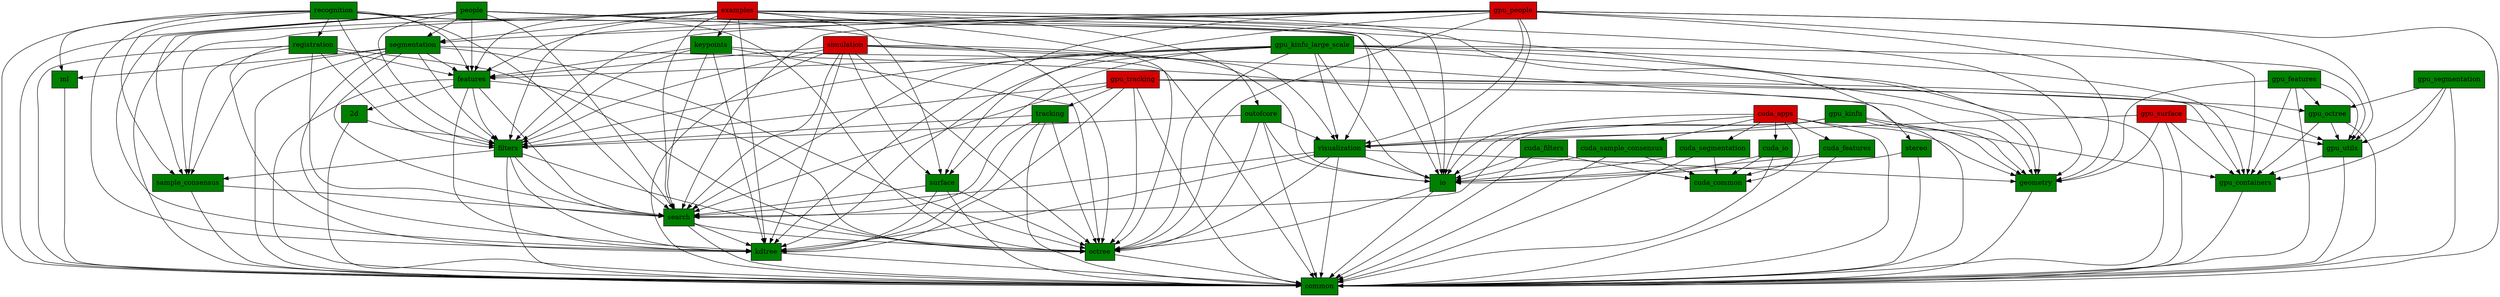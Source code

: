 digraph pcl {
  "common" [style="filled" fillcolor="#008000" shape="box"];
   "kdtree" [style="filled" fillcolor="#008000" shape="box"];
   "kdtree" -> "common";
  "octree" [style="filled" fillcolor="#008000" shape="box"];
   "octree" -> "common";
  "search" [style="filled" fillcolor="#008000" shape="box"];
   "search" -> "common";
  "search" -> "kdtree";
  "search" -> "octree";
  "sample_consensus" [style="filled" fillcolor="#008000" shape="box"];
   "sample_consensus" -> "common";
  "sample_consensus" -> "search";
  "filters" [style="filled" fillcolor="#008000" shape="box"];
   "filters" -> "common";
  "filters" -> "sample_consensus";
  "filters" -> "search";
  "filters" -> "kdtree";
  "filters" -> "octree";
  "2d" [style="filled" fillcolor="#008000" shape="box"];
   "2d" -> "common";
  "2d" -> "filters";
  "geometry" [style="filled" fillcolor="#008000" shape="box"];
   "geometry" -> "common";
  "io" [style="filled" fillcolor="#008000" shape="box"];
   "io" -> "common";
  "io" -> "octree";
  "features" [style="filled" fillcolor="#008000" shape="box"];
   "features" -> "common";
  "features" -> "search";
  "features" -> "kdtree";
  "features" -> "octree";
  "features" -> "filters";
  "features" -> "2d";
  "ml" [style="filled" fillcolor="#008000" shape="box"];
   "ml" -> "common";
  "segmentation" [style="filled" fillcolor="#008000" shape="box"];
   "segmentation" -> "common";
  "segmentation" -> "geometry";
  "segmentation" -> "search";
  "segmentation" -> "sample_consensus";
  "segmentation" -> "kdtree";
  "segmentation" -> "octree";
  "segmentation" -> "features";
  "segmentation" -> "filters";
  "segmentation" -> "ml";
  "visualization" [style="filled" fillcolor="#008000" shape="box"];
   "visualization" -> "common";
  "visualization" -> "io";
  "visualization" -> "kdtree";
  "visualization" -> "geometry";
  "visualization" -> "search";
  "visualization" -> "octree";
  "surface" [style="filled" fillcolor="#008000" shape="box"];
   "surface" -> "common";
  "surface" -> "search";
  "surface" -> "kdtree";
  "surface" -> "octree";
  "registration" [style="filled" fillcolor="#008000" shape="box"];
   "registration" -> "common";
  "registration" -> "octree";
  "registration" -> "kdtree";
  "registration" -> "search";
  "registration" -> "sample_consensus";
  "registration" -> "features";
  "registration" -> "filters";
  "keypoints" [style="filled" fillcolor="#008000" shape="box"];
   "keypoints" -> "common";
  "keypoints" -> "search";
  "keypoints" -> "kdtree";
  "keypoints" -> "octree";
  "keypoints" -> "features";
  "keypoints" -> "filters";
  "tracking" [style="filled" fillcolor="#008000" shape="box"];
   "tracking" -> "common";
  "tracking" -> "search";
  "tracking" -> "kdtree";
  "tracking" -> "filters";
  "tracking" -> "octree";
  "recognition" [style="filled" fillcolor="#008000" shape="box"];
   "recognition" -> "common";
  "recognition" -> "io";
  "recognition" -> "search";
  "recognition" -> "kdtree";
  "recognition" -> "octree";
  "recognition" -> "features";
  "recognition" -> "filters";
  "recognition" -> "registration";
  "recognition" -> "sample_consensus";
  "recognition" -> "ml";
  "stereo" [style="filled" fillcolor="#008000" shape="box"];
   "stereo" -> "common";
  "stereo" -> "io";
  "cuda_common" [style="filled" fillcolor="#008000" shape="box"];
   "cuda_io" [style="filled" fillcolor="#008000" shape="box"];
   "cuda_io" -> "cuda_common";
  "cuda_io" -> "io";
  "cuda_io" -> "common";
  "cuda_features" [style="filled" fillcolor="#008000" shape="box"];
   "cuda_features" -> "cuda_common";
  "cuda_features" -> "io";
  "cuda_features" -> "common";
  "cuda_segmentation" [style="filled" fillcolor="#008000" shape="box"];
   "cuda_segmentation" -> "cuda_common";
  "cuda_segmentation" -> "io";
  "cuda_segmentation" -> "common";
  "cuda_sample_consensus" [style="filled" fillcolor="#008000" shape="box"];
   "cuda_sample_consensus" -> "cuda_common";
  "cuda_sample_consensus" -> "io";
  "cuda_sample_consensus" -> "common";
  "cuda_apps" [style="filled" fillcolor="#D40000" shape="box"];
   "cuda_apps" -> "cuda_common";
  "cuda_apps" -> "cuda_io";
  "cuda_apps" -> "cuda_features";
  "cuda_apps" -> "cuda_segmentation";
  "cuda_apps" -> "cuda_sample_consensus";
  "cuda_apps" -> "common";
  "cuda_apps" -> "io";
  "cuda_apps" -> "visualization";
  "cuda_apps" -> "geometry";
  "cuda_filters" [style="filled" fillcolor="#008000" shape="box"];
   "cuda_filters" -> "cuda_common";
  "cuda_filters" -> "io";
  "cuda_filters" -> "common";
  "outofcore" [style="filled" fillcolor="#008000" shape="box"];
   "outofcore" -> "common";
  "outofcore" -> "io";
  "outofcore" -> "filters";
  "outofcore" -> "octree";
  "outofcore" -> "visualization";
  "examples" [style="filled" fillcolor="#D40000" shape="box"];
   "examples" -> "common";
  "examples" -> "io";
  "examples" -> "features";
  "examples" -> "search";
  "examples" -> "kdtree";
  "examples" -> "octree";
  "examples" -> "filters";
  "examples" -> "keypoints";
  "examples" -> "segmentation";
  "examples" -> "sample_consensus";
  "examples" -> "outofcore";
  "examples" -> "stereo";
  "examples" -> "geometry";
  "examples" -> "surface";
  "gpu_containers" [style="filled" fillcolor="#008000" shape="box"];
   "gpu_containers" -> "common";
  "gpu_utils" [style="filled" fillcolor="#008000" shape="box"];
   "gpu_utils" -> "common";
  "gpu_utils" -> "gpu_containers";
  "gpu_octree" [style="filled" fillcolor="#008000" shape="box"];
   "gpu_octree" -> "common";
  "gpu_octree" -> "gpu_containers";
  "gpu_octree" -> "gpu_utils";
  "gpu_features" [style="filled" fillcolor="#008000" shape="box"];
   "gpu_features" -> "common";
  "gpu_features" -> "gpu_containers";
  "gpu_features" -> "gpu_utils";
  "gpu_features" -> "gpu_octree";
  "gpu_features" -> "geometry";
  "gpu_kinfu" [style="filled" fillcolor="#008000" shape="box"];
   "gpu_kinfu" -> "common";
  "gpu_kinfu" -> "io";
  "gpu_kinfu" -> "gpu_containers";
  "gpu_kinfu" -> "geometry";
  "gpu_kinfu" -> "search";
  "gpu_kinfu" -> "visualization";
  "gpu_kinfu_large_scale" [style="filled" fillcolor="#008000" shape="box"];
   "gpu_kinfu_large_scale" -> "common";
  "gpu_kinfu_large_scale" -> "visualization";
  "gpu_kinfu_large_scale" -> "io";
  "gpu_kinfu_large_scale" -> "gpu_containers";
  "gpu_kinfu_large_scale" -> "gpu_utils";
  "gpu_kinfu_large_scale" -> "geometry";
  "gpu_kinfu_large_scale" -> "search";
  "gpu_kinfu_large_scale" -> "octree";
  "gpu_kinfu_large_scale" -> "filters";
  "gpu_kinfu_large_scale" -> "kdtree";
  "gpu_kinfu_large_scale" -> "features";
  "gpu_kinfu_large_scale" -> "surface";
  "gpu_people" [style="filled" fillcolor="#D40000" shape="box"];
   "gpu_people" -> "common";
  "gpu_people" -> "features";
  "gpu_people" -> "filters";
  "gpu_people" -> "geometry";
  "gpu_people" -> "gpu_containers";
  "gpu_people" -> "gpu_utils";
  "gpu_people" -> "io";
  "gpu_people" -> "kdtree";
  "gpu_people" -> "octree";
  "gpu_people" -> "search";
  "gpu_people" -> "segmentation";
  "gpu_people" -> "surface";
  "gpu_people" -> "visualization";
  "gpu_segmentation" [style="filled" fillcolor="#008000" shape="box"];
   "gpu_segmentation" -> "common";
  "gpu_segmentation" -> "gpu_containers";
  "gpu_segmentation" -> "gpu_utils";
  "gpu_segmentation" -> "gpu_octree";
  "gpu_surface" [style="filled" fillcolor="#D40000" shape="box"];
   "gpu_surface" -> "common";
  "gpu_surface" -> "gpu_containers";
  "gpu_surface" -> "gpu_utils";
  "gpu_surface" -> "visualization";
  "gpu_surface" -> "geometry";
  "gpu_tracking" [style="filled" fillcolor="#D40000" shape="box"];
   "gpu_tracking" -> "common";
  "gpu_tracking" -> "gpu_containers";
  "gpu_tracking" -> "gpu_utils";
  "gpu_tracking" -> "gpu_octree";
  "gpu_tracking" -> "tracking";
  "gpu_tracking" -> "search";
  "gpu_tracking" -> "kdtree";
  "gpu_tracking" -> "filters";
  "gpu_tracking" -> "octree";
  "people" [style="filled" fillcolor="#008000" shape="box"];
   "people" -> "common";
  "people" -> "kdtree";
  "people" -> "search";
  "people" -> "features";
  "people" -> "sample_consensus";
  "people" -> "filters";
  "people" -> "io";
  "people" -> "visualization";
  "people" -> "geometry";
  "people" -> "segmentation";
  "people" -> "octree";
  "simulation" [style="filled" fillcolor="#D40000" shape="box"];
   "simulation" -> "common";
  "simulation" -> "io";
  "simulation" -> "surface";
  "simulation" -> "kdtree";
  "simulation" -> "features";
  "simulation" -> "search";
  "simulation" -> "octree";
  "simulation" -> "visualization";
  "simulation" -> "filters";
  "simulation" -> "geometry";
}
